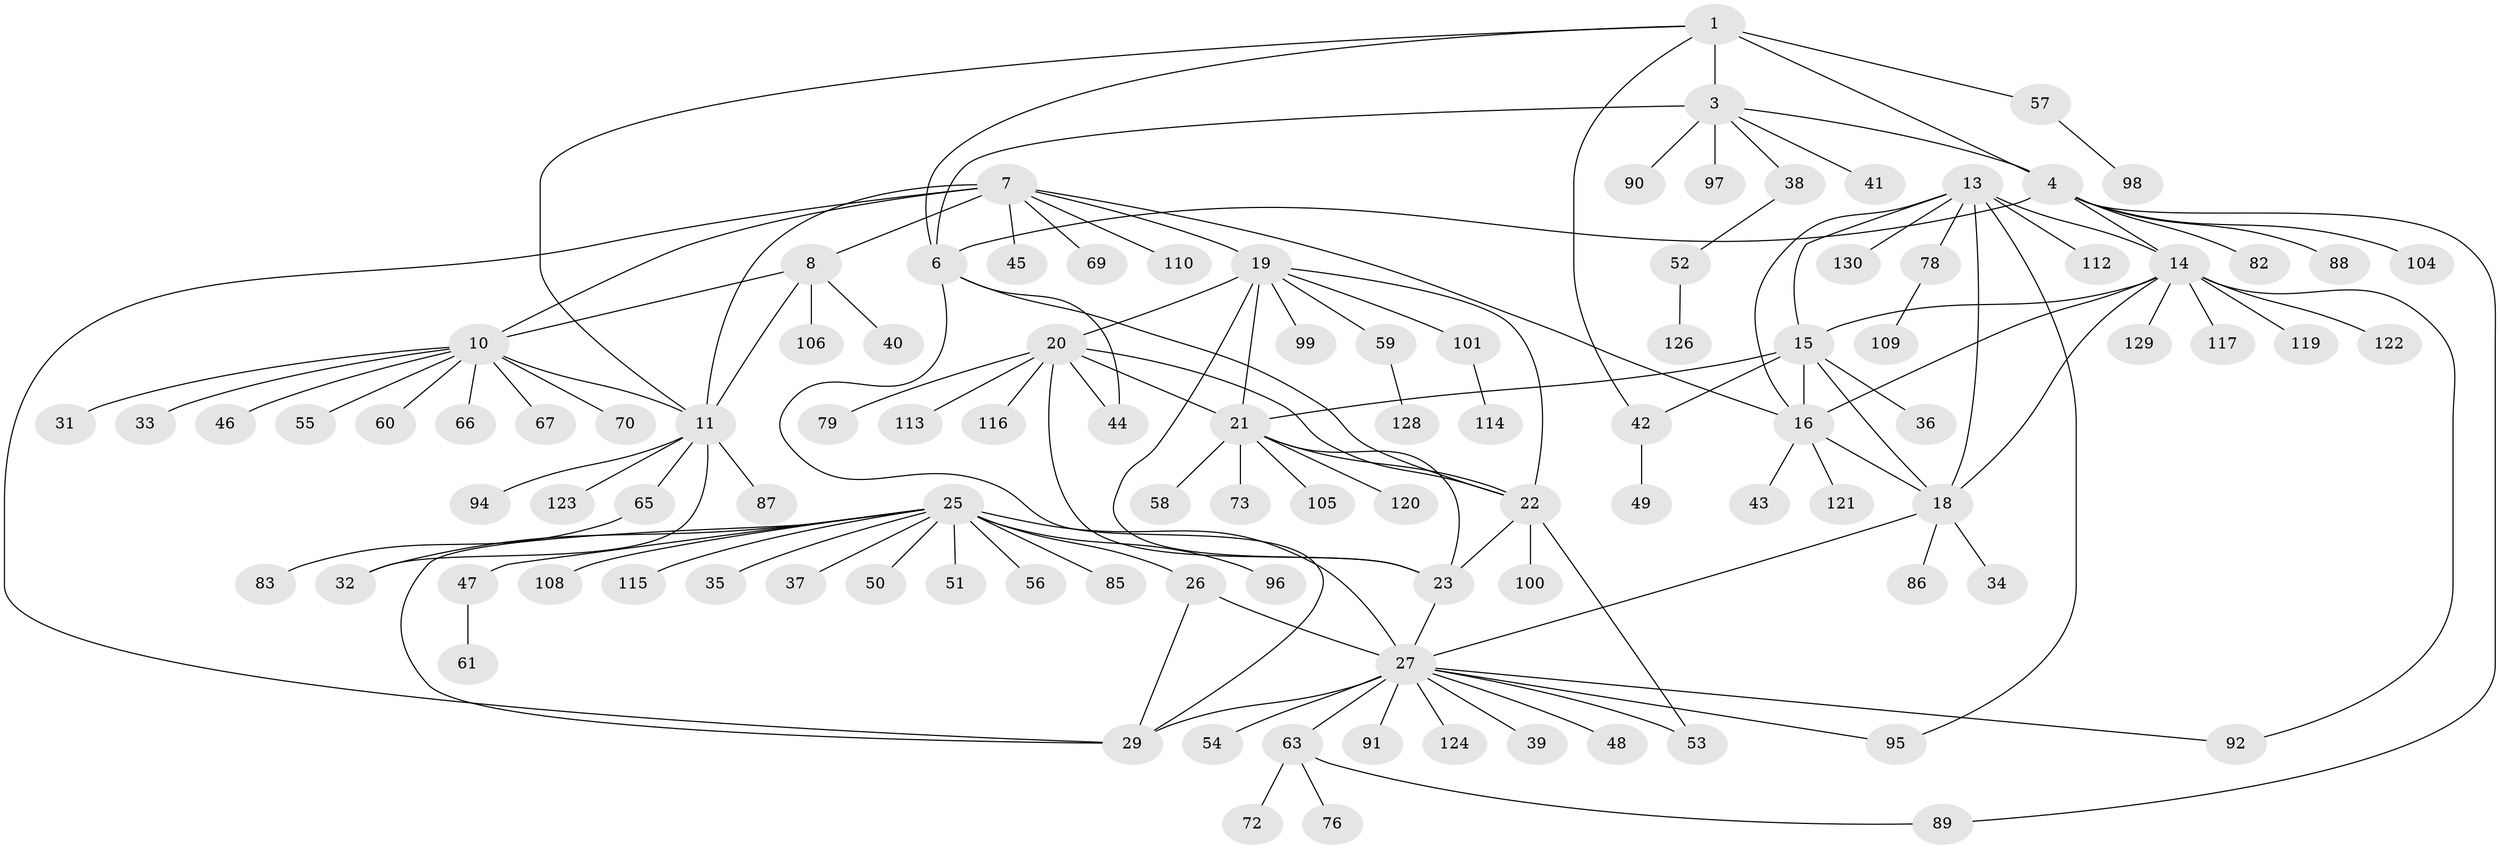 // Generated by graph-tools (version 1.1) at 2025/24/03/03/25 07:24:17]
// undirected, 104 vertices, 137 edges
graph export_dot {
graph [start="1"]
  node [color=gray90,style=filled];
  1 [super="+2"];
  3 [super="+5"];
  4 [super="+127"];
  6 [super="+80"];
  7 [super="+9"];
  8;
  10 [super="+68"];
  11 [super="+12"];
  13 [super="+71"];
  14 [super="+17"];
  15;
  16 [super="+107"];
  18 [super="+81"];
  19 [super="+111"];
  20 [super="+118"];
  21 [super="+24"];
  22 [super="+102"];
  23;
  25 [super="+30"];
  26;
  27 [super="+28"];
  29;
  31;
  32;
  33;
  34;
  35;
  36 [super="+64"];
  37;
  38;
  39;
  40;
  41 [super="+125"];
  42;
  43;
  44;
  45;
  46 [super="+77"];
  47;
  48;
  49;
  50;
  51 [super="+93"];
  52;
  53 [super="+74"];
  54;
  55;
  56;
  57;
  58 [super="+62"];
  59;
  60;
  61;
  63 [super="+84"];
  65;
  66;
  67;
  69 [super="+75"];
  70;
  72;
  73;
  76;
  78;
  79;
  82;
  83;
  85;
  86;
  87;
  88;
  89;
  90;
  91;
  92;
  94;
  95 [super="+103"];
  96;
  97;
  98;
  99;
  100;
  101;
  104;
  105;
  106;
  108;
  109;
  110;
  112;
  113;
  114;
  115;
  116;
  117;
  119;
  120;
  121;
  122;
  123;
  124;
  126;
  128;
  129;
  130;
  1 -- 3 [weight=4];
  1 -- 4 [weight=2];
  1 -- 6 [weight=2];
  1 -- 57;
  1 -- 42;
  1 -- 11;
  3 -- 4 [weight=2];
  3 -- 6 [weight=2];
  3 -- 38;
  3 -- 97;
  3 -- 41;
  3 -- 90;
  4 -- 6;
  4 -- 82;
  4 -- 88;
  4 -- 89;
  4 -- 104;
  4 -- 14;
  6 -- 22;
  6 -- 29;
  6 -- 44;
  7 -- 8 [weight=2];
  7 -- 10 [weight=2];
  7 -- 11 [weight=4];
  7 -- 16;
  7 -- 29;
  7 -- 45;
  7 -- 69;
  7 -- 110;
  7 -- 19;
  8 -- 10;
  8 -- 11 [weight=2];
  8 -- 40;
  8 -- 106;
  10 -- 11 [weight=2];
  10 -- 31;
  10 -- 33;
  10 -- 46;
  10 -- 55;
  10 -- 60;
  10 -- 66;
  10 -- 67;
  10 -- 70;
  11 -- 65;
  11 -- 123;
  11 -- 32;
  11 -- 87;
  11 -- 94;
  13 -- 14 [weight=2];
  13 -- 15;
  13 -- 16;
  13 -- 18;
  13 -- 95;
  13 -- 112;
  13 -- 130;
  13 -- 78;
  14 -- 15 [weight=2];
  14 -- 16 [weight=2];
  14 -- 18 [weight=2];
  14 -- 119;
  14 -- 129;
  14 -- 117;
  14 -- 122;
  14 -- 92;
  15 -- 16;
  15 -- 18;
  15 -- 21;
  15 -- 36;
  15 -- 42;
  16 -- 18;
  16 -- 43;
  16 -- 121;
  18 -- 34;
  18 -- 86;
  18 -- 27;
  19 -- 20;
  19 -- 21 [weight=2];
  19 -- 22;
  19 -- 23;
  19 -- 59;
  19 -- 99;
  19 -- 101;
  20 -- 21 [weight=2];
  20 -- 22;
  20 -- 23;
  20 -- 44;
  20 -- 79;
  20 -- 113;
  20 -- 116;
  21 -- 22 [weight=2];
  21 -- 23 [weight=2];
  21 -- 58;
  21 -- 73;
  21 -- 120;
  21 -- 105;
  22 -- 23;
  22 -- 53;
  22 -- 100;
  23 -- 27;
  25 -- 26 [weight=2];
  25 -- 27 [weight=4];
  25 -- 29 [weight=2];
  25 -- 51;
  25 -- 85;
  25 -- 96;
  25 -- 108;
  25 -- 115;
  25 -- 32;
  25 -- 35;
  25 -- 37;
  25 -- 47;
  25 -- 50;
  25 -- 56;
  26 -- 27 [weight=2];
  26 -- 29;
  27 -- 29 [weight=2];
  27 -- 39;
  27 -- 48;
  27 -- 91;
  27 -- 92;
  27 -- 124;
  27 -- 63;
  27 -- 53;
  27 -- 54;
  27 -- 95;
  38 -- 52;
  42 -- 49;
  47 -- 61;
  52 -- 126;
  57 -- 98;
  59 -- 128;
  63 -- 72;
  63 -- 76;
  63 -- 89;
  65 -- 83;
  78 -- 109;
  101 -- 114;
}
